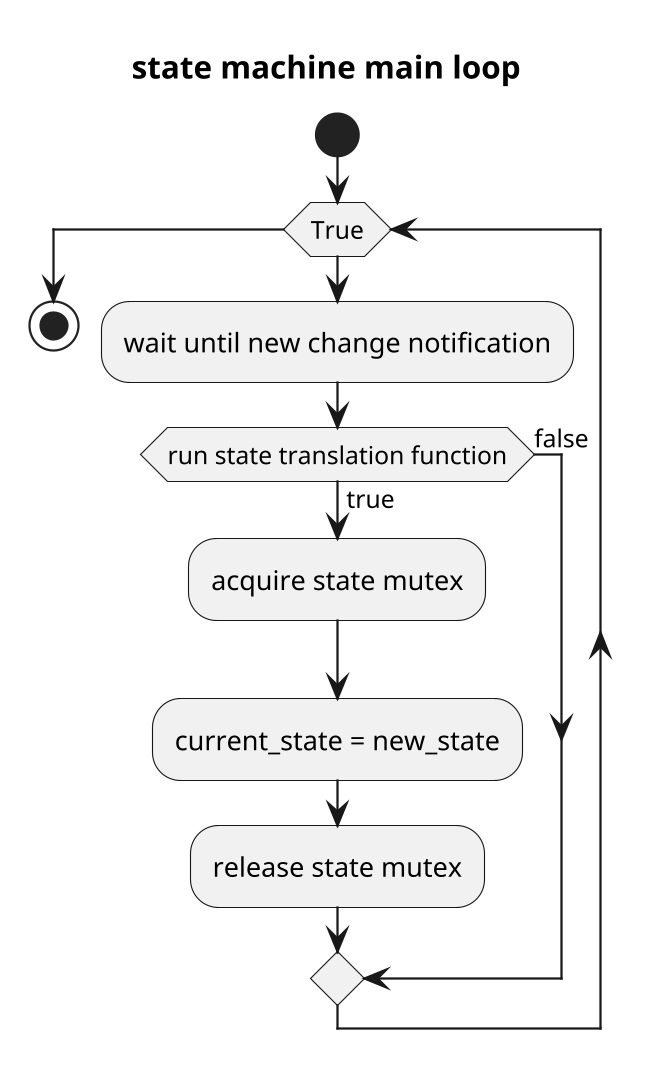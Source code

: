 @startuml
scale 1920 width
scale 1080 height 
title state machine main loop
start
'''stan jest zmienany natychmiastowo natomiast sama funkcja
'''może być wykonana lekko później
while (True)
    :wait until new change notification;
    if (run state translation function) then (true)
        :acquire state mutex;
        :current_state = new_state;
        :release state mutex;
    else (false)
    endif
endwhile

stop

@enduml
